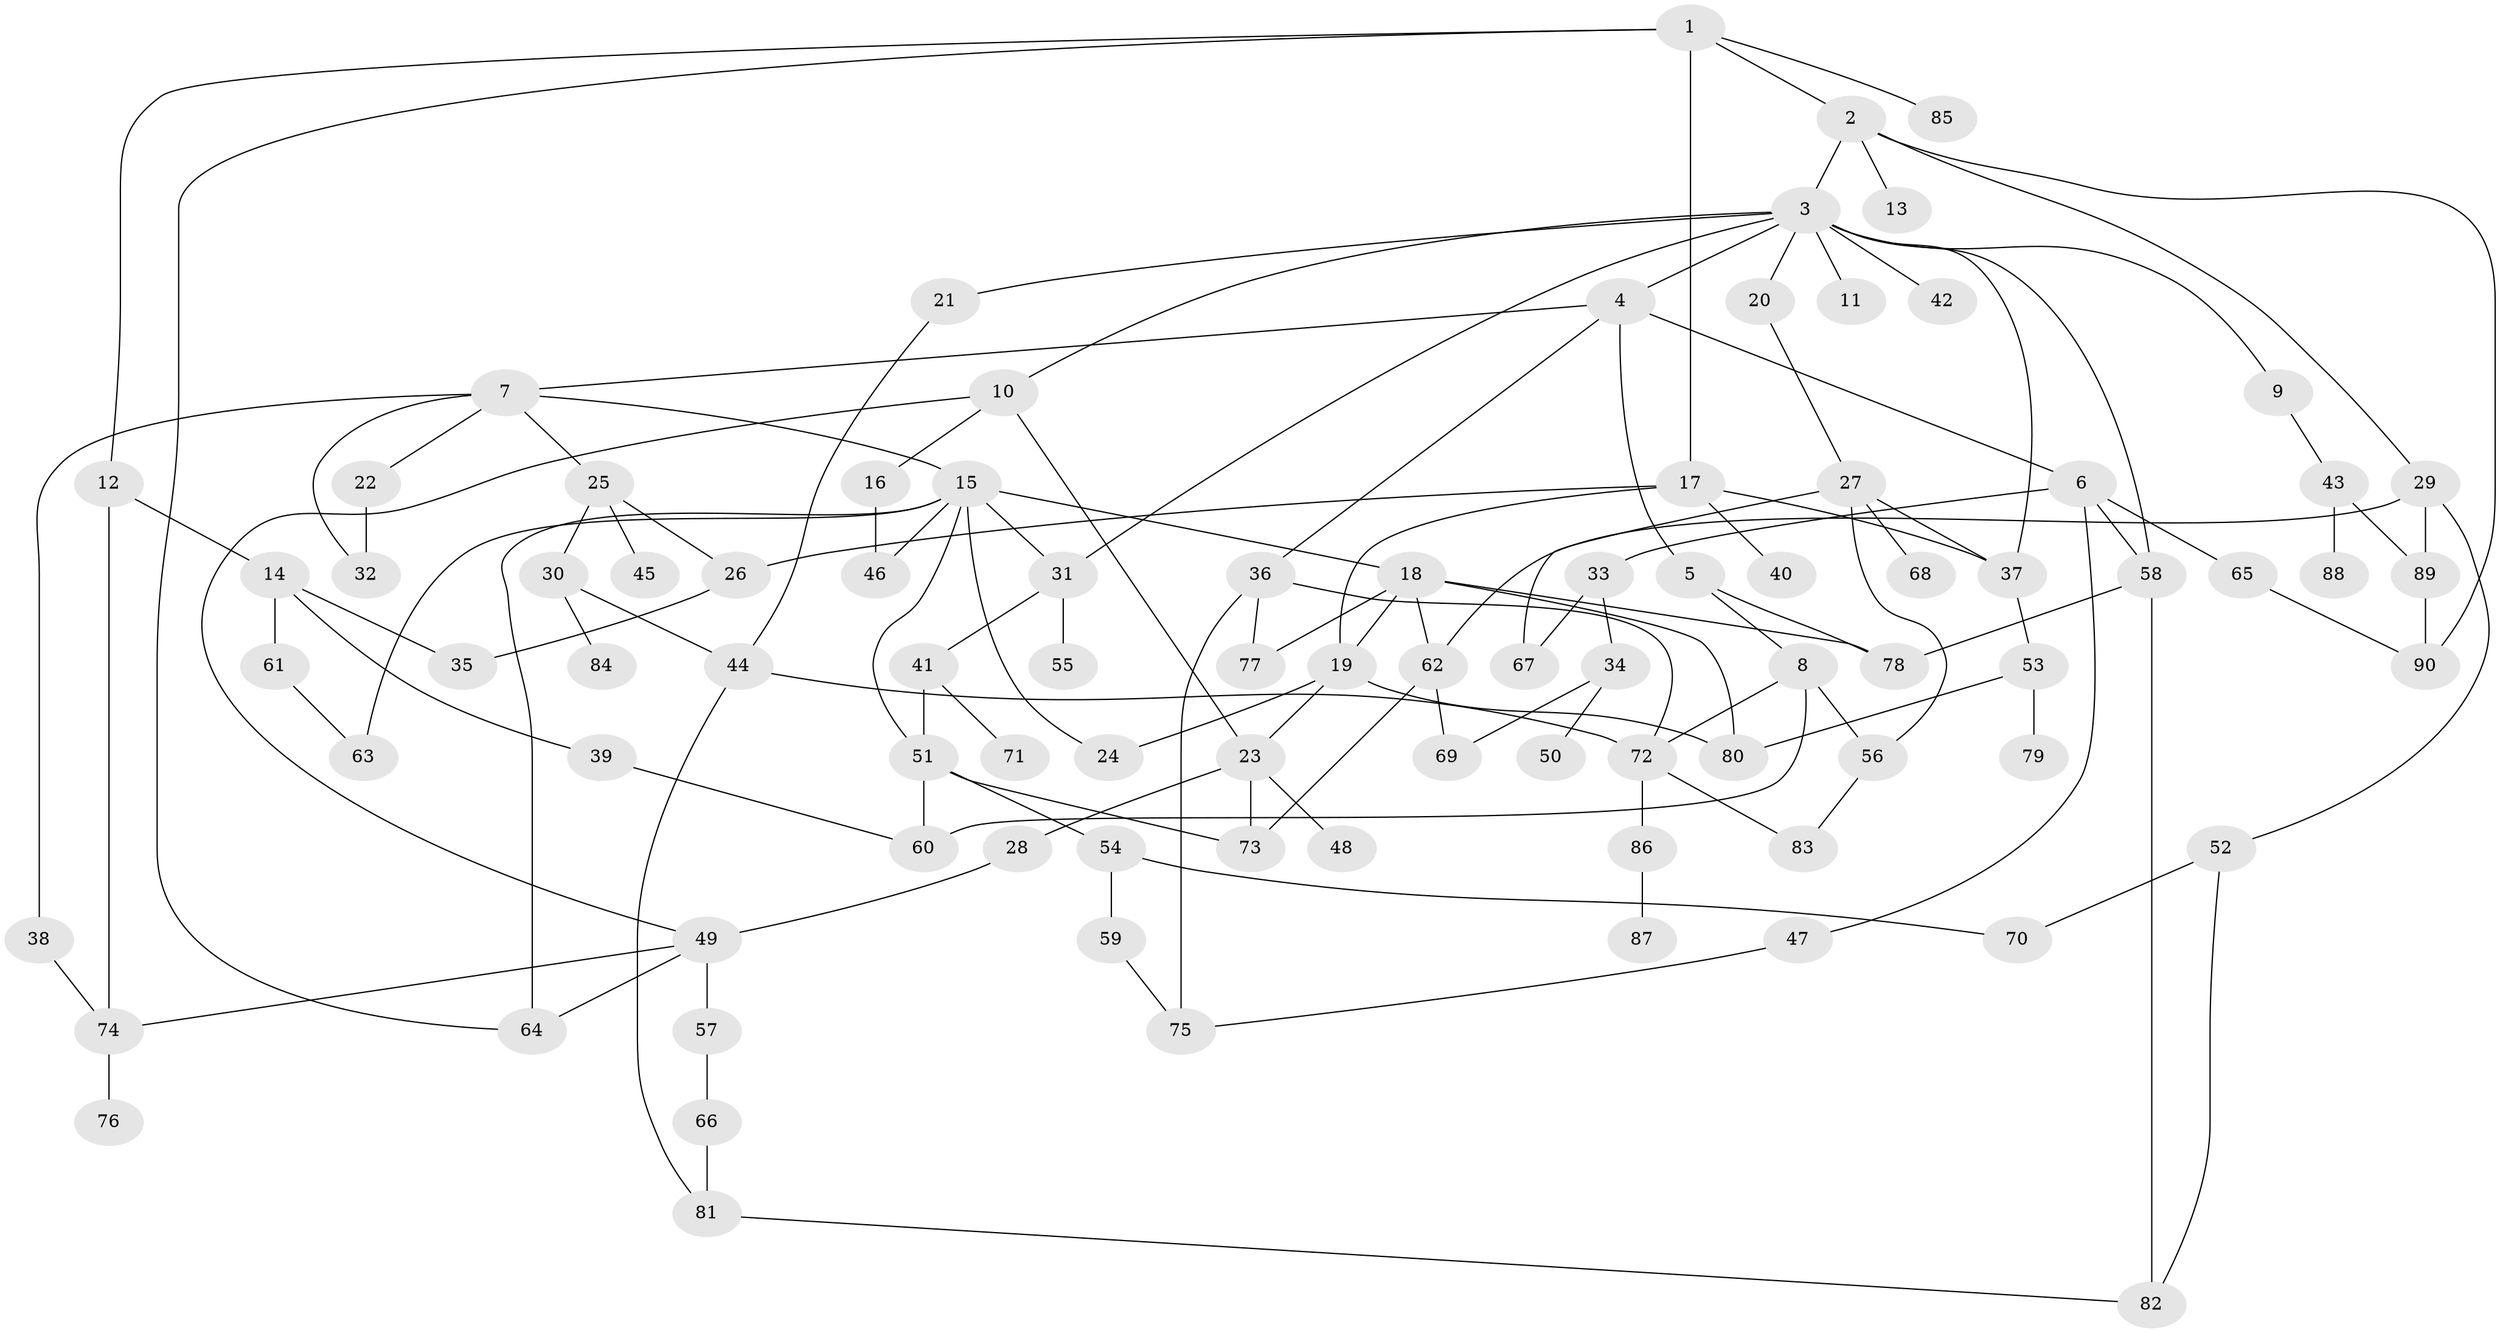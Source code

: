 // Generated by graph-tools (version 1.1) at 2025/13/03/09/25 04:13:16]
// undirected, 90 vertices, 133 edges
graph export_dot {
graph [start="1"]
  node [color=gray90,style=filled];
  1;
  2;
  3;
  4;
  5;
  6;
  7;
  8;
  9;
  10;
  11;
  12;
  13;
  14;
  15;
  16;
  17;
  18;
  19;
  20;
  21;
  22;
  23;
  24;
  25;
  26;
  27;
  28;
  29;
  30;
  31;
  32;
  33;
  34;
  35;
  36;
  37;
  38;
  39;
  40;
  41;
  42;
  43;
  44;
  45;
  46;
  47;
  48;
  49;
  50;
  51;
  52;
  53;
  54;
  55;
  56;
  57;
  58;
  59;
  60;
  61;
  62;
  63;
  64;
  65;
  66;
  67;
  68;
  69;
  70;
  71;
  72;
  73;
  74;
  75;
  76;
  77;
  78;
  79;
  80;
  81;
  82;
  83;
  84;
  85;
  86;
  87;
  88;
  89;
  90;
  1 -- 2;
  1 -- 12;
  1 -- 17;
  1 -- 85;
  1 -- 64;
  2 -- 3;
  2 -- 13;
  2 -- 29;
  2 -- 90;
  3 -- 4;
  3 -- 9;
  3 -- 10;
  3 -- 11;
  3 -- 20;
  3 -- 21;
  3 -- 31;
  3 -- 42;
  3 -- 37;
  3 -- 58;
  4 -- 5;
  4 -- 6;
  4 -- 7;
  4 -- 36;
  5 -- 8;
  5 -- 78;
  6 -- 33;
  6 -- 47;
  6 -- 58;
  6 -- 65;
  7 -- 15;
  7 -- 22;
  7 -- 25;
  7 -- 32;
  7 -- 38;
  8 -- 72;
  8 -- 56;
  8 -- 60;
  9 -- 43;
  10 -- 16;
  10 -- 23;
  10 -- 49;
  12 -- 14;
  12 -- 74;
  14 -- 35;
  14 -- 39;
  14 -- 61;
  15 -- 18;
  15 -- 46;
  15 -- 51;
  15 -- 63;
  15 -- 31;
  15 -- 24;
  15 -- 64;
  16 -- 46;
  17 -- 19;
  17 -- 26;
  17 -- 40;
  17 -- 37;
  18 -- 62;
  18 -- 78;
  18 -- 77;
  18 -- 80;
  18 -- 19;
  19 -- 23;
  19 -- 24;
  19 -- 80;
  20 -- 27;
  21 -- 44;
  22 -- 32;
  23 -- 28;
  23 -- 48;
  23 -- 73;
  25 -- 30;
  25 -- 45;
  25 -- 26;
  26 -- 35;
  27 -- 37;
  27 -- 56;
  27 -- 68;
  27 -- 67;
  28 -- 49;
  29 -- 52;
  29 -- 89;
  29 -- 62;
  30 -- 44;
  30 -- 84;
  31 -- 41;
  31 -- 55;
  33 -- 34;
  33 -- 67;
  34 -- 50;
  34 -- 69;
  36 -- 75;
  36 -- 77;
  36 -- 72;
  37 -- 53;
  38 -- 74;
  39 -- 60;
  41 -- 71;
  41 -- 51;
  43 -- 88;
  43 -- 89;
  44 -- 72;
  44 -- 81;
  47 -- 75;
  49 -- 57;
  49 -- 64;
  49 -- 74;
  51 -- 54;
  51 -- 60;
  51 -- 73;
  52 -- 70;
  52 -- 82;
  53 -- 79;
  53 -- 80;
  54 -- 59;
  54 -- 70;
  56 -- 83;
  57 -- 66;
  58 -- 78;
  58 -- 82;
  59 -- 75;
  61 -- 63;
  62 -- 73;
  62 -- 69;
  65 -- 90;
  66 -- 81;
  72 -- 86;
  72 -- 83;
  74 -- 76;
  81 -- 82;
  86 -- 87;
  89 -- 90;
}
